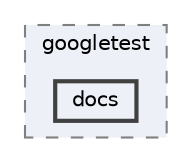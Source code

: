 digraph "/Users/yjack/GitHub/SimEvo/build/_deps/googletest-src/googletest/docs"
{
 // LATEX_PDF_SIZE
  bgcolor="transparent";
  edge [fontname=Helvetica,fontsize=10,labelfontname=Helvetica,labelfontsize=10];
  node [fontname=Helvetica,fontsize=10,shape=box,height=0.2,width=0.4];
  compound=true
  subgraph clusterdir_001a0f336d1d0a6c17b1be78e41a6b36 {
    graph [ bgcolor="#edf0f7", pencolor="grey50", label="googletest", fontname=Helvetica,fontsize=10 style="filled,dashed", URL="dir_001a0f336d1d0a6c17b1be78e41a6b36.html",tooltip=""]
  dir_4afe35c9d8588a44371d9e9517289a34 [label="docs", fillcolor="#edf0f7", color="grey25", style="filled,bold", URL="dir_4afe35c9d8588a44371d9e9517289a34.html",tooltip=""];
  }
}
